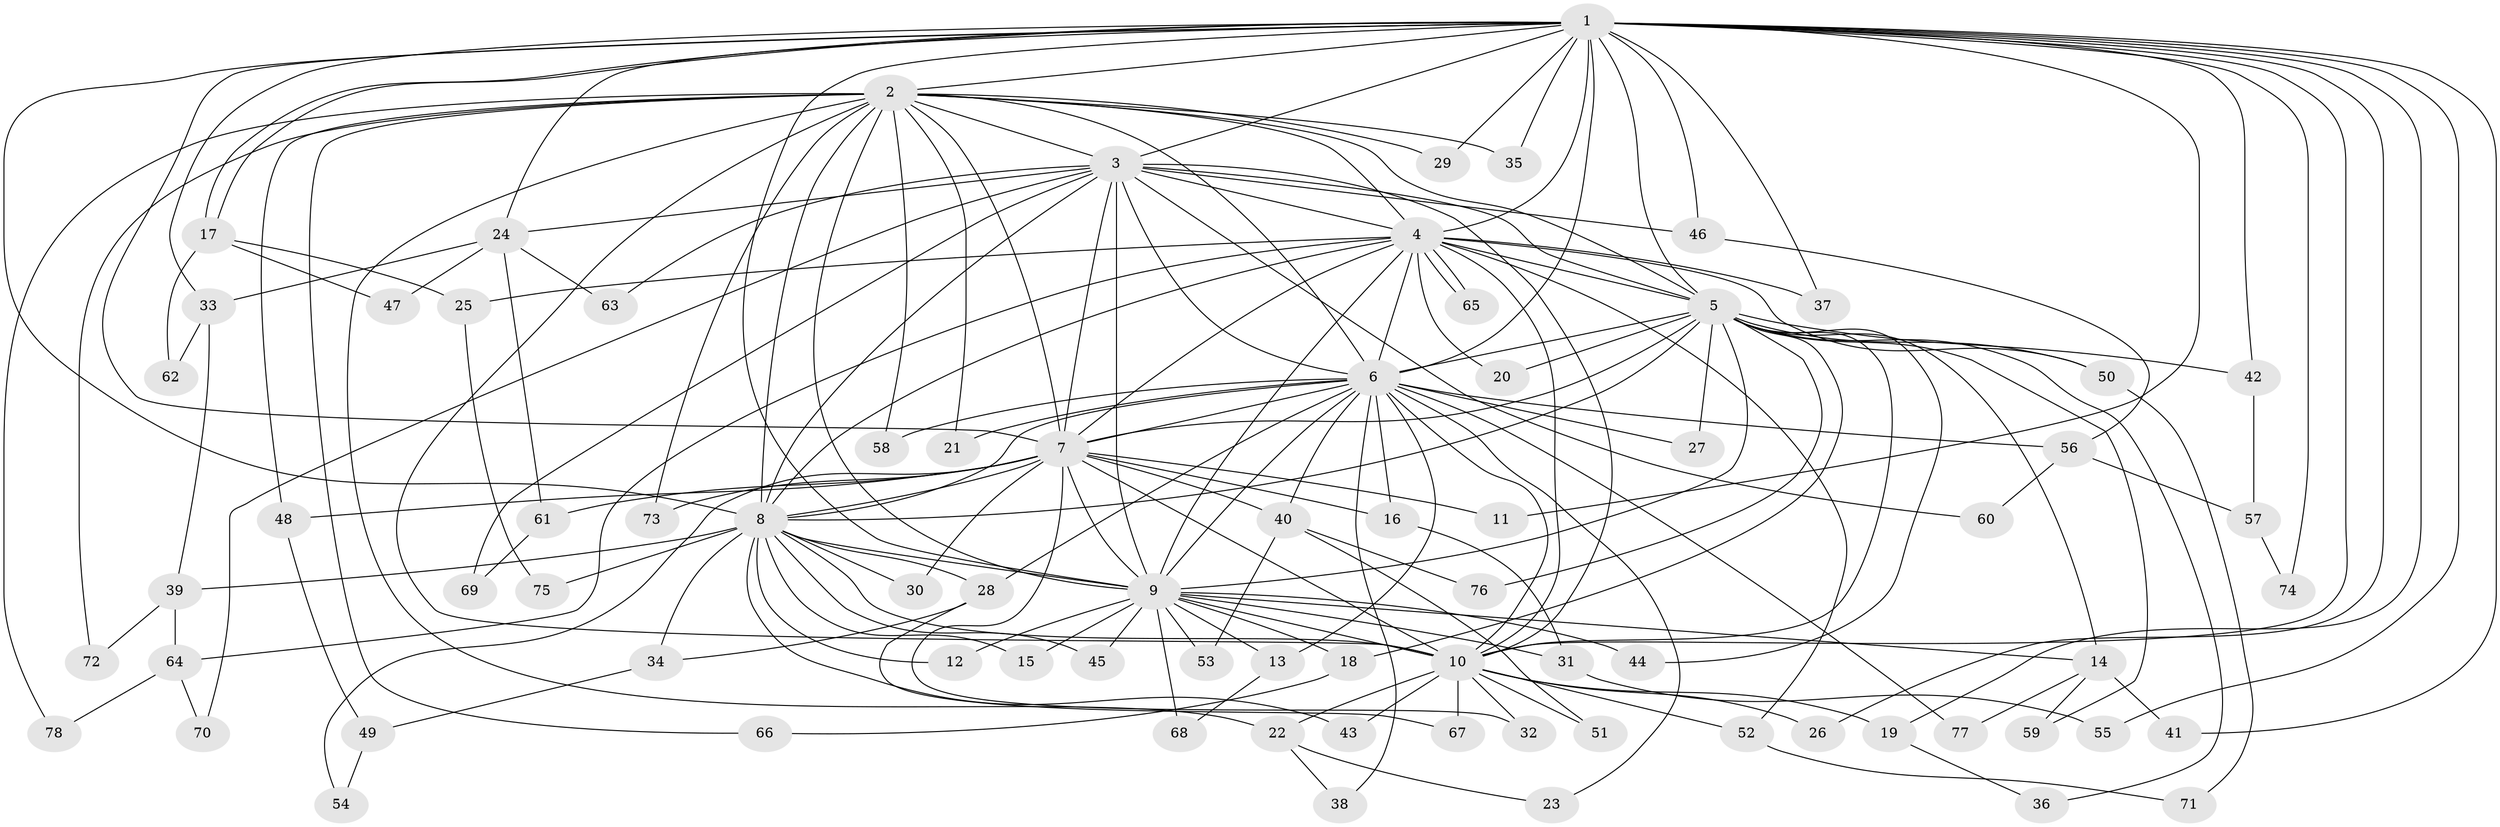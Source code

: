// Generated by graph-tools (version 1.1) at 2025/01/03/09/25 03:01:24]
// undirected, 78 vertices, 181 edges
graph export_dot {
graph [start="1"]
  node [color=gray90,style=filled];
  1;
  2;
  3;
  4;
  5;
  6;
  7;
  8;
  9;
  10;
  11;
  12;
  13;
  14;
  15;
  16;
  17;
  18;
  19;
  20;
  21;
  22;
  23;
  24;
  25;
  26;
  27;
  28;
  29;
  30;
  31;
  32;
  33;
  34;
  35;
  36;
  37;
  38;
  39;
  40;
  41;
  42;
  43;
  44;
  45;
  46;
  47;
  48;
  49;
  50;
  51;
  52;
  53;
  54;
  55;
  56;
  57;
  58;
  59;
  60;
  61;
  62;
  63;
  64;
  65;
  66;
  67;
  68;
  69;
  70;
  71;
  72;
  73;
  74;
  75;
  76;
  77;
  78;
  1 -- 2;
  1 -- 3;
  1 -- 4;
  1 -- 5;
  1 -- 6;
  1 -- 7;
  1 -- 8;
  1 -- 9;
  1 -- 10;
  1 -- 11;
  1 -- 17;
  1 -- 17;
  1 -- 19;
  1 -- 24;
  1 -- 26;
  1 -- 29;
  1 -- 33;
  1 -- 35;
  1 -- 37;
  1 -- 41;
  1 -- 42;
  1 -- 46;
  1 -- 55;
  1 -- 74;
  2 -- 3;
  2 -- 4;
  2 -- 5;
  2 -- 6;
  2 -- 7;
  2 -- 8;
  2 -- 9;
  2 -- 10;
  2 -- 21;
  2 -- 22;
  2 -- 29;
  2 -- 35;
  2 -- 48;
  2 -- 58;
  2 -- 66;
  2 -- 72;
  2 -- 73;
  2 -- 78;
  3 -- 4;
  3 -- 5;
  3 -- 6;
  3 -- 7;
  3 -- 8;
  3 -- 9;
  3 -- 10;
  3 -- 24;
  3 -- 46;
  3 -- 60;
  3 -- 63;
  3 -- 69;
  3 -- 70;
  4 -- 5;
  4 -- 6;
  4 -- 7;
  4 -- 8;
  4 -- 9;
  4 -- 10;
  4 -- 20;
  4 -- 25;
  4 -- 37;
  4 -- 50;
  4 -- 52;
  4 -- 64;
  4 -- 65;
  4 -- 65;
  5 -- 6;
  5 -- 7;
  5 -- 8;
  5 -- 9;
  5 -- 10;
  5 -- 14;
  5 -- 18;
  5 -- 20;
  5 -- 27;
  5 -- 36;
  5 -- 42;
  5 -- 44;
  5 -- 50;
  5 -- 59;
  5 -- 76;
  6 -- 7;
  6 -- 8;
  6 -- 9;
  6 -- 10;
  6 -- 13;
  6 -- 16;
  6 -- 21;
  6 -- 23;
  6 -- 27;
  6 -- 28;
  6 -- 38;
  6 -- 40;
  6 -- 56;
  6 -- 58;
  6 -- 77;
  7 -- 8;
  7 -- 9;
  7 -- 10;
  7 -- 11;
  7 -- 16;
  7 -- 30;
  7 -- 32;
  7 -- 40;
  7 -- 48;
  7 -- 54;
  7 -- 61;
  7 -- 73;
  8 -- 9;
  8 -- 10;
  8 -- 12;
  8 -- 15;
  8 -- 28;
  8 -- 30;
  8 -- 34;
  8 -- 39;
  8 -- 43;
  8 -- 45;
  8 -- 75;
  9 -- 10;
  9 -- 12;
  9 -- 13;
  9 -- 14;
  9 -- 15;
  9 -- 18;
  9 -- 31;
  9 -- 44;
  9 -- 45;
  9 -- 53;
  9 -- 68;
  10 -- 19;
  10 -- 22;
  10 -- 26;
  10 -- 32;
  10 -- 43;
  10 -- 51;
  10 -- 52;
  10 -- 67;
  13 -- 68;
  14 -- 41;
  14 -- 59;
  14 -- 77;
  16 -- 31;
  17 -- 25;
  17 -- 47;
  17 -- 62;
  18 -- 66;
  19 -- 36;
  22 -- 23;
  22 -- 38;
  24 -- 33;
  24 -- 47;
  24 -- 61;
  24 -- 63;
  25 -- 75;
  28 -- 34;
  28 -- 67;
  31 -- 55;
  33 -- 39;
  33 -- 62;
  34 -- 49;
  39 -- 64;
  39 -- 72;
  40 -- 51;
  40 -- 53;
  40 -- 76;
  42 -- 57;
  46 -- 56;
  48 -- 49;
  49 -- 54;
  50 -- 71;
  52 -- 71;
  56 -- 57;
  56 -- 60;
  57 -- 74;
  61 -- 69;
  64 -- 70;
  64 -- 78;
}
